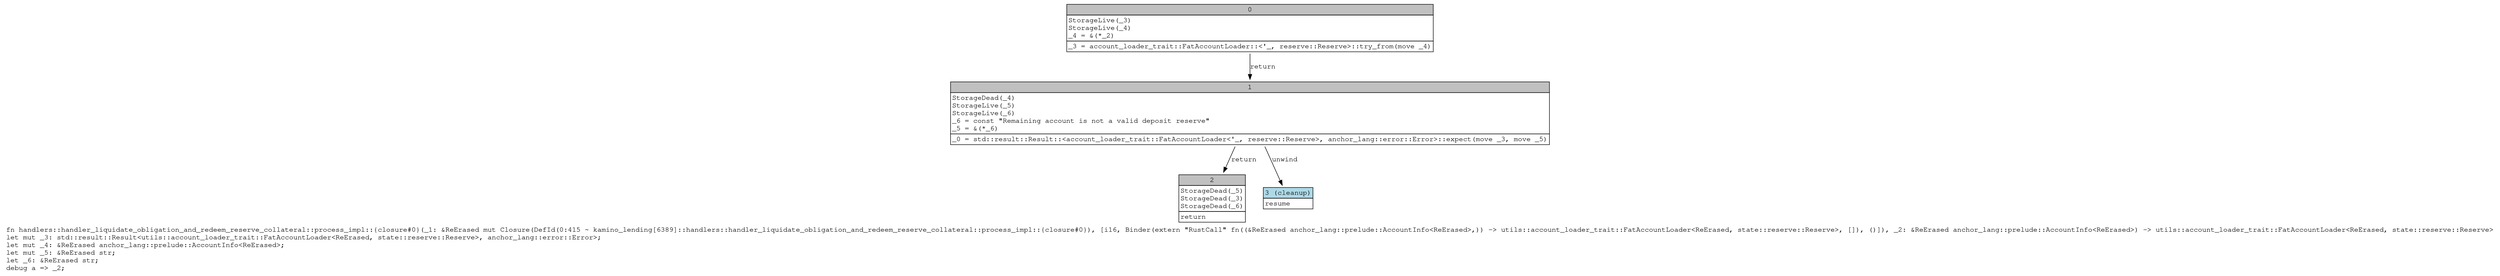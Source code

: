 digraph Mir_0_415 {
    graph [fontname="Courier, monospace"];
    node [fontname="Courier, monospace"];
    edge [fontname="Courier, monospace"];
    label=<fn handlers::handler_liquidate_obligation_and_redeem_reserve_collateral::process_impl::{closure#0}(_1: &amp;ReErased mut Closure(DefId(0:415 ~ kamino_lending[6389]::handlers::handler_liquidate_obligation_and_redeem_reserve_collateral::process_impl::{closure#0}), [i16, Binder(extern &quot;RustCall&quot; fn((&amp;ReErased anchor_lang::prelude::AccountInfo&lt;ReErased&gt;,)) -&gt; utils::account_loader_trait::FatAccountLoader&lt;ReErased, state::reserve::Reserve&gt;, []), ()]), _2: &amp;ReErased anchor_lang::prelude::AccountInfo&lt;ReErased&gt;) -&gt; utils::account_loader_trait::FatAccountLoader&lt;ReErased, state::reserve::Reserve&gt;<br align="left"/>let mut _3: std::result::Result&lt;utils::account_loader_trait::FatAccountLoader&lt;ReErased, state::reserve::Reserve&gt;, anchor_lang::error::Error&gt;;<br align="left"/>let mut _4: &amp;ReErased anchor_lang::prelude::AccountInfo&lt;ReErased&gt;;<br align="left"/>let mut _5: &amp;ReErased str;<br align="left"/>let _6: &amp;ReErased str;<br align="left"/>debug a =&gt; _2;<br align="left"/>>;
    bb0__0_415 [shape="none", label=<<table border="0" cellborder="1" cellspacing="0"><tr><td bgcolor="gray" align="center" colspan="1">0</td></tr><tr><td align="left" balign="left">StorageLive(_3)<br/>StorageLive(_4)<br/>_4 = &amp;(*_2)<br/></td></tr><tr><td align="left">_3 = account_loader_trait::FatAccountLoader::&lt;'_, reserve::Reserve&gt;::try_from(move _4)</td></tr></table>>];
    bb1__0_415 [shape="none", label=<<table border="0" cellborder="1" cellspacing="0"><tr><td bgcolor="gray" align="center" colspan="1">1</td></tr><tr><td align="left" balign="left">StorageDead(_4)<br/>StorageLive(_5)<br/>StorageLive(_6)<br/>_6 = const &quot;Remaining account is not a valid deposit reserve&quot;<br/>_5 = &amp;(*_6)<br/></td></tr><tr><td align="left">_0 = std::result::Result::&lt;account_loader_trait::FatAccountLoader&lt;'_, reserve::Reserve&gt;, anchor_lang::error::Error&gt;::expect(move _3, move _5)</td></tr></table>>];
    bb2__0_415 [shape="none", label=<<table border="0" cellborder="1" cellspacing="0"><tr><td bgcolor="gray" align="center" colspan="1">2</td></tr><tr><td align="left" balign="left">StorageDead(_5)<br/>StorageDead(_3)<br/>StorageDead(_6)<br/></td></tr><tr><td align="left">return</td></tr></table>>];
    bb3__0_415 [shape="none", label=<<table border="0" cellborder="1" cellspacing="0"><tr><td bgcolor="lightblue" align="center" colspan="1">3 (cleanup)</td></tr><tr><td align="left">resume</td></tr></table>>];
    bb0__0_415 -> bb1__0_415 [label="return"];
    bb1__0_415 -> bb2__0_415 [label="return"];
    bb1__0_415 -> bb3__0_415 [label="unwind"];
}
